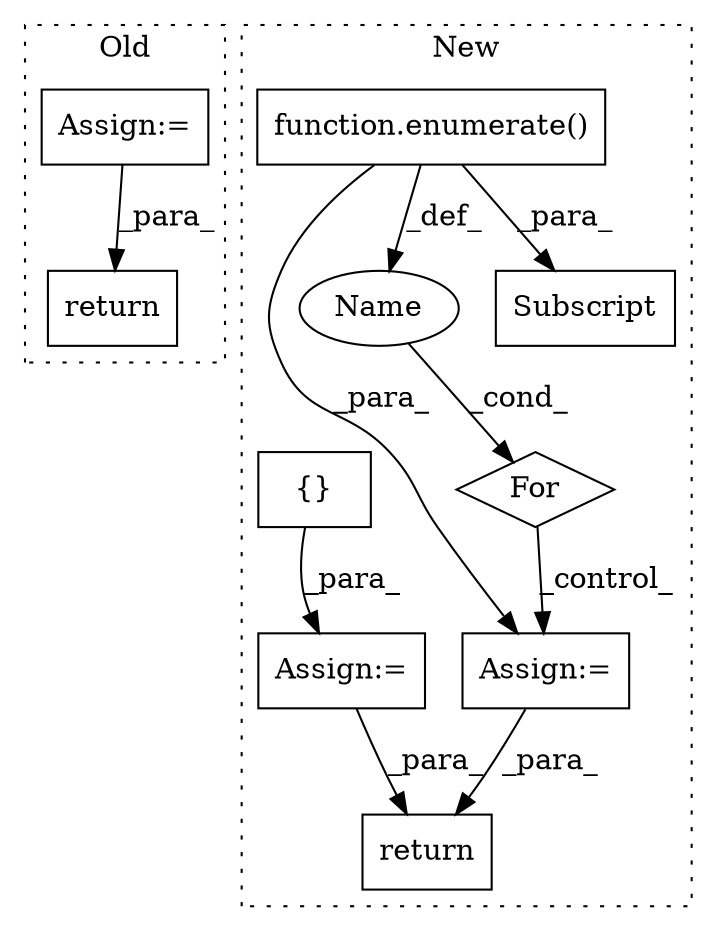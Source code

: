 digraph G {
subgraph cluster0 {
1 [label="return" a="93" s="2864" l="7" shape="box"];
10 [label="Assign:=" a="68" s="2417" l="3" shape="box"];
label = "Old";
style="dotted";
}
subgraph cluster1 {
2 [label="function.enumerate()" a="75" s="2815,2844" l="10,1" shape="box"];
3 [label="For" a="107" s="2803,2845" l="4,14" shape="diamond"];
4 [label="Assign:=" a="68" s="2873" l="3" shape="box"];
5 [label="Name" a="87" s="2810" l="1" shape="ellipse"];
6 [label="Subscript" a="63" s="2876,0" l="4,0" shape="box"];
7 [label="return" a="93" s="3576" l="7" shape="box"];
8 [label="{}" a="95" s="2958,2959" l="2,1" shape="box"];
9 [label="Assign:=" a="68" s="2955" l="3" shape="box"];
label = "New";
style="dotted";
}
2 -> 6 [label="_para_"];
2 -> 4 [label="_para_"];
2 -> 5 [label="_def_"];
3 -> 4 [label="_control_"];
4 -> 7 [label="_para_"];
5 -> 3 [label="_cond_"];
8 -> 9 [label="_para_"];
9 -> 7 [label="_para_"];
10 -> 1 [label="_para_"];
}
